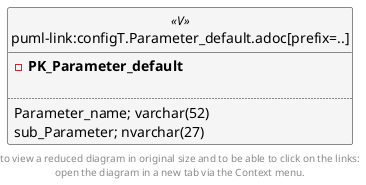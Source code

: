 @startuml
left to right direction
'top to bottom direction
hide circle
'avoide "." issues:
set namespaceSeparator none


skinparam class {
  BackgroundColor White
  BackgroundColor<<FN>> Yellow
  BackgroundColor<<FS>> Yellow
  BackgroundColor<<FT>> LightGray
  BackgroundColor<<IF>> Yellow
  BackgroundColor<<IS>> Yellow
  BackgroundColor<<P>> Aqua
  BackgroundColor<<PC>> Aqua
  BackgroundColor<<SN>> Yellow
  BackgroundColor<<SO>> SlateBlue
  BackgroundColor<<TF>> LightGray
  BackgroundColor<<TR>> Tomato
  BackgroundColor<<U>> White
  BackgroundColor<<V>> WhiteSmoke
  BackgroundColor<<X>> Aqua
}


entity "puml-link:configT.Parameter_default.adoc[prefix=..]" as configT.Parameter_default << V >> {
- **PK_Parameter_default**

..
Parameter_name; varchar(52)
sub_Parameter; nvarchar(27)
}


footer
to view a reduced diagram in original size and to be able to click on the links:
open the diagram in a new tab via the Context menu.
end footer

@enduml

